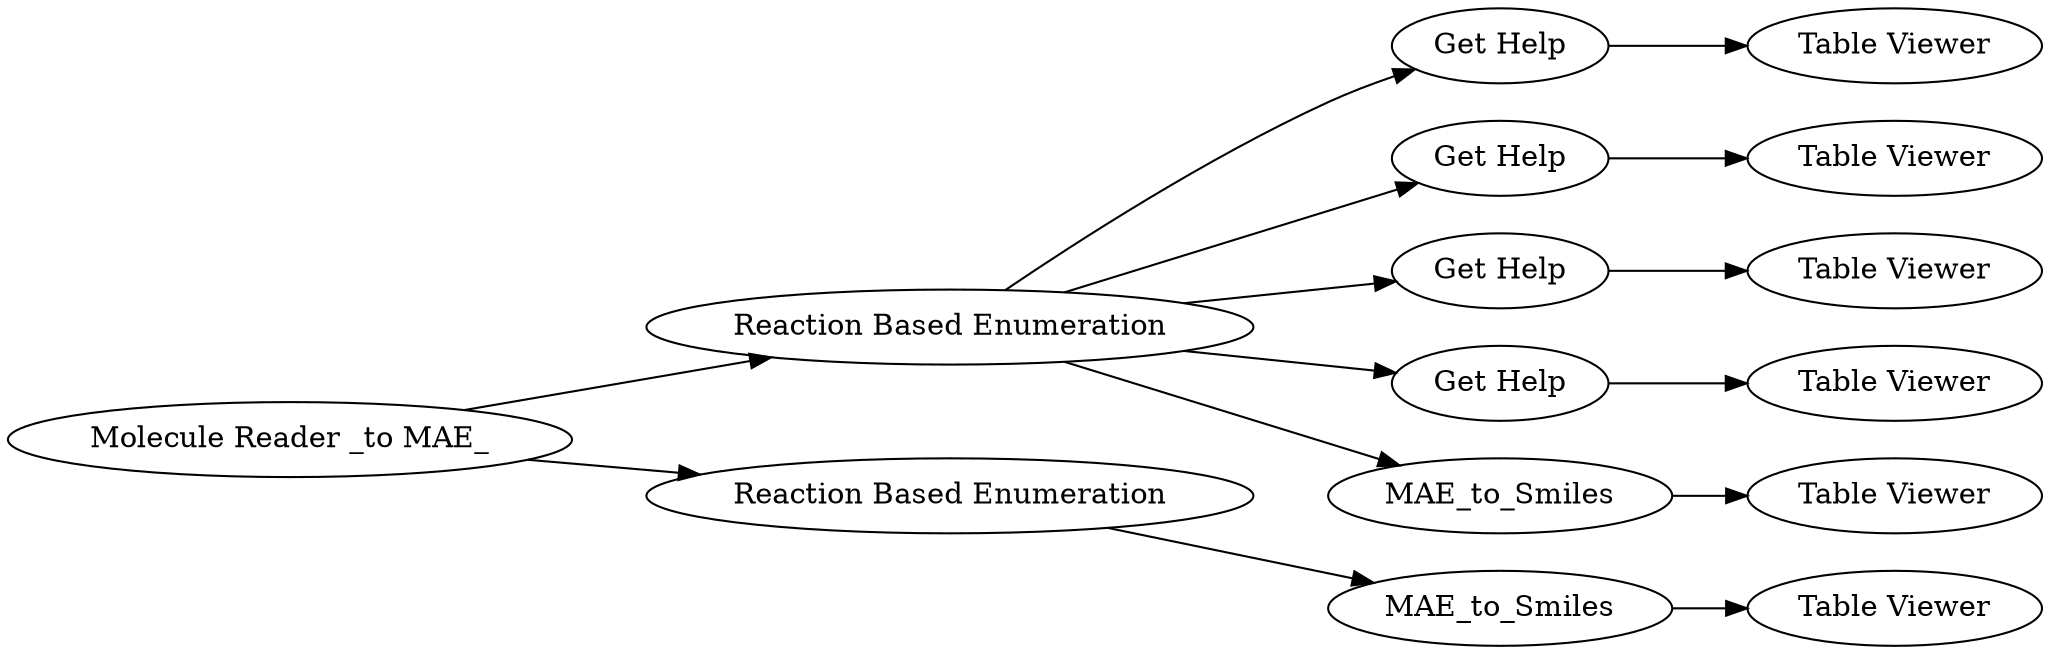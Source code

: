digraph {
	27 -> 155
	155 -> 156
	31 -> 158
	16 -> 27
	153 -> 154
	27 -> 153
	27 -> 157
	17 -> 19
	157 -> 159
	19 -> 18
	27 -> 31
	27 -> 28
	16 -> 17
	28 -> 29
	16 [label="Molecule Reader _to MAE_"]
	27 [label="Reaction Based Enumeration"]
	157 [label="Get Help"]
	29 [label="Table Viewer"]
	31 [label="Get Help"]
	28 [label=MAE_to_Smiles]
	158 [label="Table Viewer"]
	156 [label="Table Viewer"]
	18 [label="Table Viewer"]
	155 [label="Get Help"]
	153 [label="Get Help"]
	154 [label="Table Viewer"]
	159 [label="Table Viewer"]
	17 [label="Reaction Based Enumeration"]
	19 [label=MAE_to_Smiles]
	rankdir=LR
}
